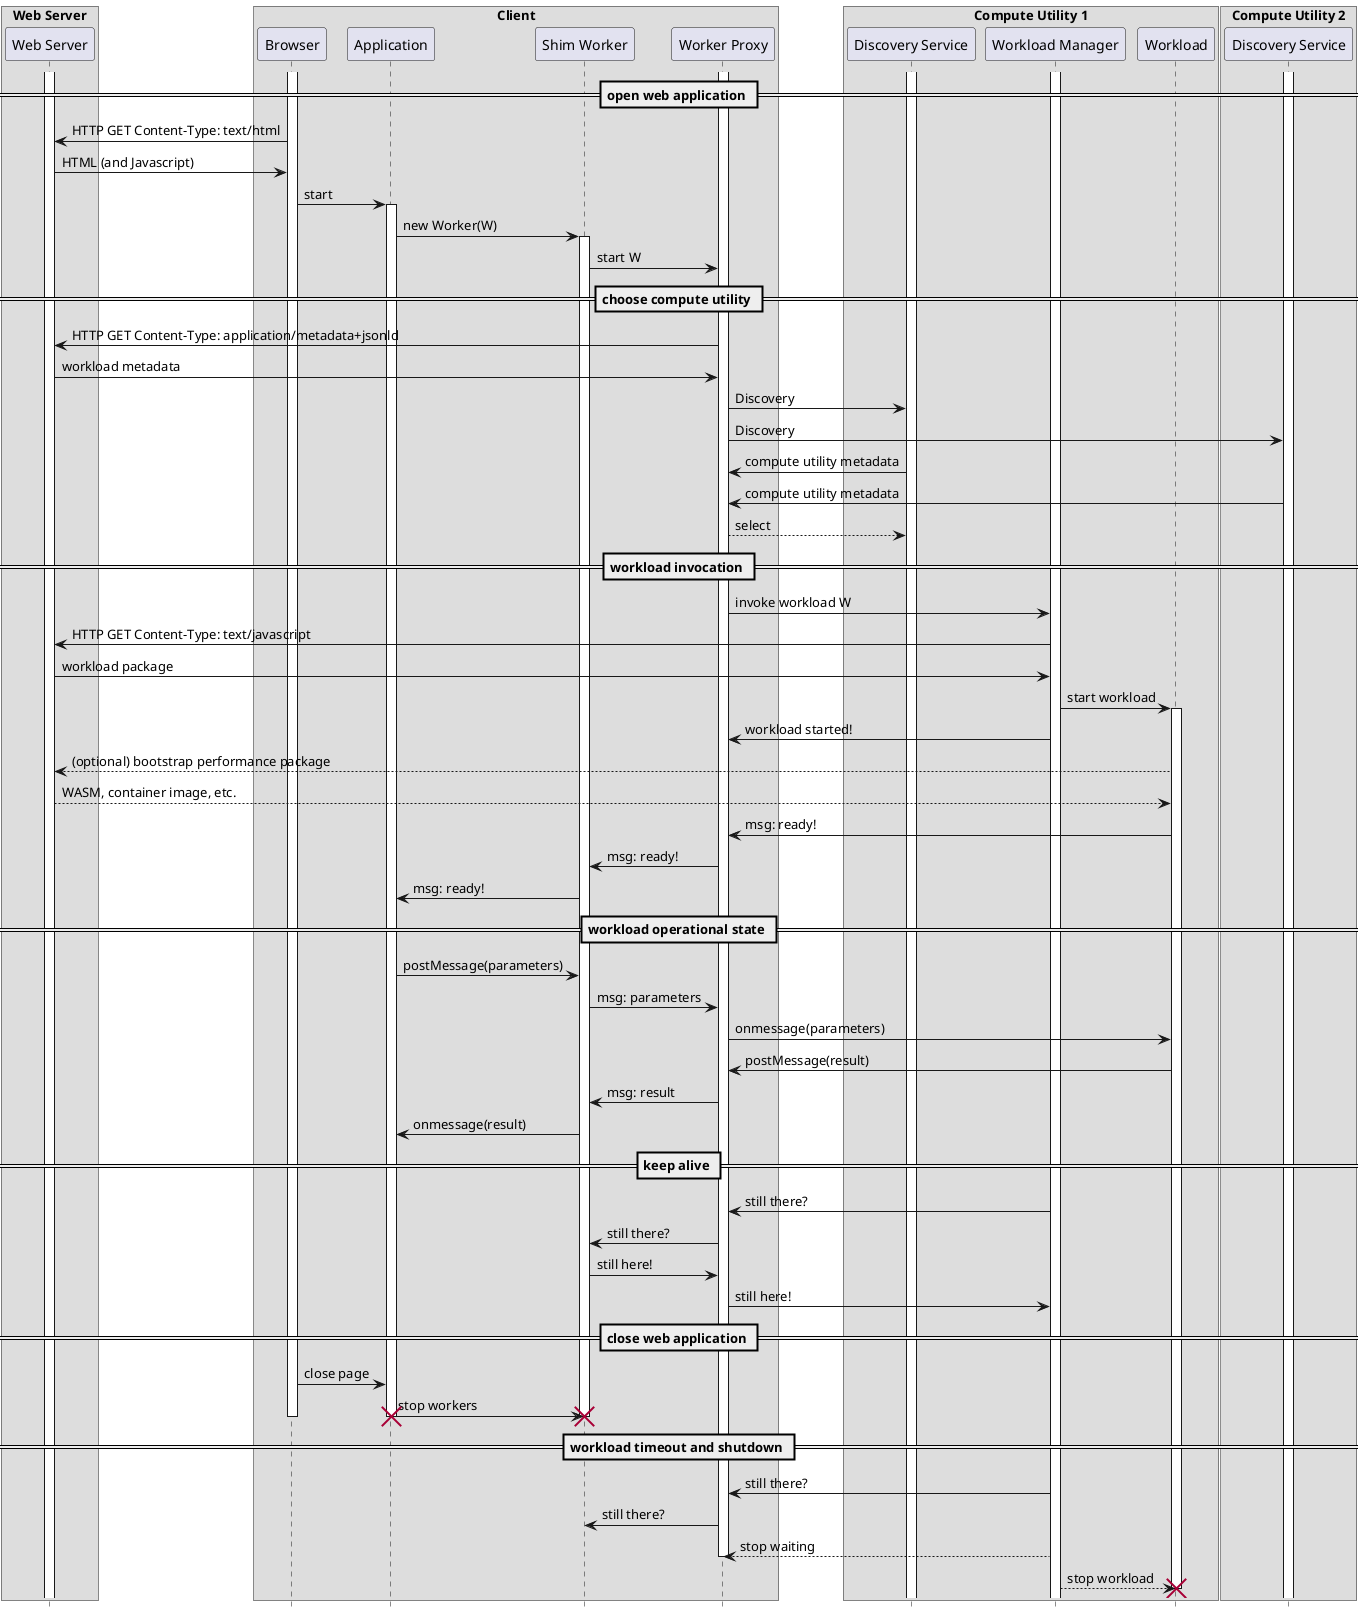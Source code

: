 @startuml
hide footbox

box "Web Server"
participant "Web Server" as WS
end box

box "Client"
participant "Browser" as B
participant "Application" as A
participant "Shim Worker" as WH
participant "Worker Proxy" as WP
end box

box "Compute Utility 1"
participant "Discovery Service" as DS
participant "Workload Manager" as WM
participant "Workload" as W
end box

box "Compute Utility 2"
participant "Discovery Service" as DS2
end box

activate WP
activate WS
activate DS 
activate WM 
activate DS2 

== open web application ==

activate B
B  -> WS: HTTP GET Content-Type: text/html
WS -> B: HTML (and Javascript)
B -> A: start
activate A
A  -> WH: new Worker(W)
activate WH
WH -> WP: start W

== choose compute utility ==

WP  -> WS: HTTP GET Content-Type: application/metadata+jsonld
WS  -> WP: workload metadata
WP  -> DS: Discovery 
WP  -> DS2: Discovery 
DS  -> WP: compute utility metadata
DS2 -> WP: compute utility metadata
WP  --> DS: select

== workload invocation ==

WP  -> WM: invoke workload W
WM  -> WS: HTTP GET Content-Type: text/javascript
WS  -> WM: workload package
WM  -> W: start workload
activate W
WM -> WP: workload started!
W  --> WS: (optional) bootstrap performance package
WS --> W: WASM, container image, etc.
W  -> WP: msg: ready!
WP -> WH: msg: ready!
WH -> A: msg: ready!

== workload operational state ==

A -> WH: postMessage(parameters)
WH -> WP: msg: parameters
WP -> W: onmessage(parameters)
W -> WP: postMessage(result)
WP -> WH: msg: result
WH -> A: onmessage(result)

== keep alive ==

WM -> WP: still there?
WP -> WH: still there?
WH -> WP: still here!
WP -> WM: still here!

== close web application ==

B -> A: close page
A -> WH: stop workers
deactivate B
destroy A
destroy WH

== workload timeout and shutdown ==
WM -> WP: still there?
WP -> WH: still there?
WM --> WP: stop waiting
deactivate WP
WM --> W: stop workload
destroy W

@enduml
